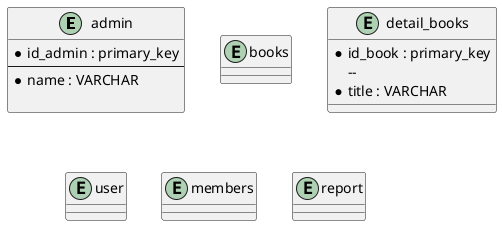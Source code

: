 @startuml
entity admin{
    * id_admin : primary_key
    --
    * name : VARCHAR
    
}
entity books{

}
entity detail_books{
    * id_book : primary_key
    -- 
    * title : VARCHAR
}
entity user{

}
entity members{

}
entity report{

}
@enduml